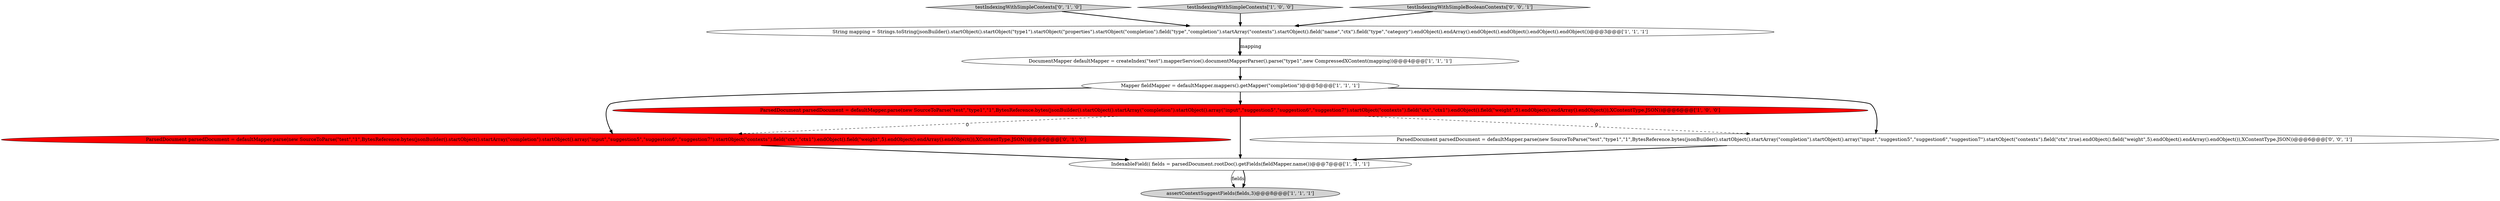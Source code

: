 digraph {
7 [style = filled, label = "testIndexingWithSimpleContexts['0', '1', '0']", fillcolor = lightgray, shape = diamond image = "AAA0AAABBB2BBB"];
8 [style = filled, label = "ParsedDocument parsedDocument = defaultMapper.parse(new SourceToParse(\"test\",\"1\",BytesReference.bytes(jsonBuilder().startObject().startArray(\"completion\").startObject().array(\"input\",\"suggestion5\",\"suggestion6\",\"suggestion7\").startObject(\"contexts\").field(\"ctx\",\"ctx1\").endObject().field(\"weight\",5).endObject().endArray().endObject()),XContentType.JSON))@@@6@@@['0', '1', '0']", fillcolor = red, shape = ellipse image = "AAA1AAABBB2BBB"];
10 [style = filled, label = "ParsedDocument parsedDocument = defaultMapper.parse(new SourceToParse(\"test\",\"type1\",\"1\",BytesReference.bytes(jsonBuilder().startObject().startArray(\"completion\").startObject().array(\"input\",\"suggestion5\",\"suggestion6\",\"suggestion7\").startObject(\"contexts\").field(\"ctx\",true).endObject().field(\"weight\",5).endObject().endArray().endObject()),XContentType.JSON))@@@6@@@['0', '0', '1']", fillcolor = white, shape = ellipse image = "AAA0AAABBB3BBB"];
1 [style = filled, label = "assertContextSuggestFields(fields,3)@@@8@@@['1', '1', '1']", fillcolor = lightgray, shape = ellipse image = "AAA0AAABBB1BBB"];
6 [style = filled, label = "Mapper fieldMapper = defaultMapper.mappers().getMapper(\"completion\")@@@5@@@['1', '1', '1']", fillcolor = white, shape = ellipse image = "AAA0AAABBB1BBB"];
2 [style = filled, label = "IndexableField(( fields = parsedDocument.rootDoc().getFields(fieldMapper.name())@@@7@@@['1', '1', '1']", fillcolor = white, shape = ellipse image = "AAA0AAABBB1BBB"];
5 [style = filled, label = "testIndexingWithSimpleContexts['1', '0', '0']", fillcolor = lightgray, shape = diamond image = "AAA0AAABBB1BBB"];
9 [style = filled, label = "testIndexingWithSimpleBooleanContexts['0', '0', '1']", fillcolor = lightgray, shape = diamond image = "AAA0AAABBB3BBB"];
0 [style = filled, label = "ParsedDocument parsedDocument = defaultMapper.parse(new SourceToParse(\"test\",\"type1\",\"1\",BytesReference.bytes(jsonBuilder().startObject().startArray(\"completion\").startObject().array(\"input\",\"suggestion5\",\"suggestion6\",\"suggestion7\").startObject(\"contexts\").field(\"ctx\",\"ctx1\").endObject().field(\"weight\",5).endObject().endArray().endObject()),XContentType.JSON))@@@6@@@['1', '0', '0']", fillcolor = red, shape = ellipse image = "AAA1AAABBB1BBB"];
3 [style = filled, label = "String mapping = Strings.toString(jsonBuilder().startObject().startObject(\"type1\").startObject(\"properties\").startObject(\"completion\").field(\"type\",\"completion\").startArray(\"contexts\").startObject().field(\"name\",\"ctx\").field(\"type\",\"category\").endObject().endArray().endObject().endObject().endObject().endObject())@@@3@@@['1', '1', '1']", fillcolor = white, shape = ellipse image = "AAA0AAABBB1BBB"];
4 [style = filled, label = "DocumentMapper defaultMapper = createIndex(\"test\").mapperService().documentMapperParser().parse(\"type1\",new CompressedXContent(mapping))@@@4@@@['1', '1', '1']", fillcolor = white, shape = ellipse image = "AAA0AAABBB1BBB"];
5->3 [style = bold, label=""];
9->3 [style = bold, label=""];
0->8 [style = dashed, label="0"];
10->2 [style = bold, label=""];
2->1 [style = solid, label="fields"];
6->0 [style = bold, label=""];
0->10 [style = dashed, label="0"];
8->2 [style = bold, label=""];
4->6 [style = bold, label=""];
3->4 [style = bold, label=""];
2->1 [style = bold, label=""];
6->10 [style = bold, label=""];
7->3 [style = bold, label=""];
6->8 [style = bold, label=""];
0->2 [style = bold, label=""];
3->4 [style = solid, label="mapping"];
}
